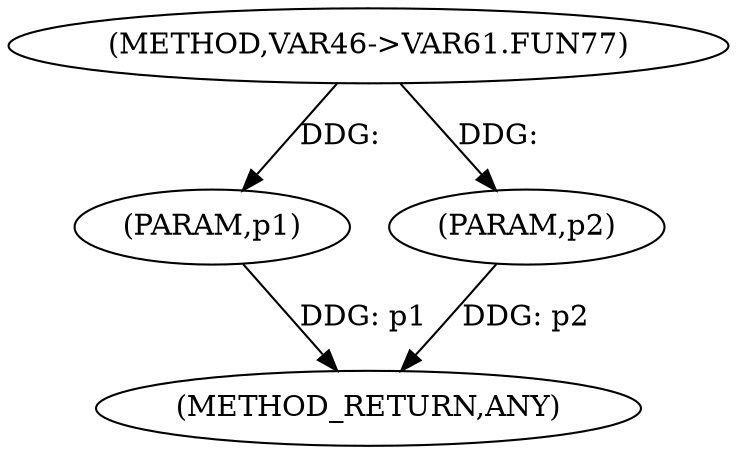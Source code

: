 
digraph "VAR46-&gt;VAR61.FUN77" {  

"14930" [label = "(METHOD,VAR46-&gt;VAR61.FUN77)" ]

"14934" [label = "(METHOD_RETURN,ANY)" ]

"14931" [label = "(PARAM,p1)" ]

"14932" [label = "(PARAM,p2)" ]

  "14931" -> "14934"  [ label = "DDG: p1"] 

  "14932" -> "14934"  [ label = "DDG: p2"] 

  "14930" -> "14931"  [ label = "DDG: "] 

  "14930" -> "14932"  [ label = "DDG: "] 

}